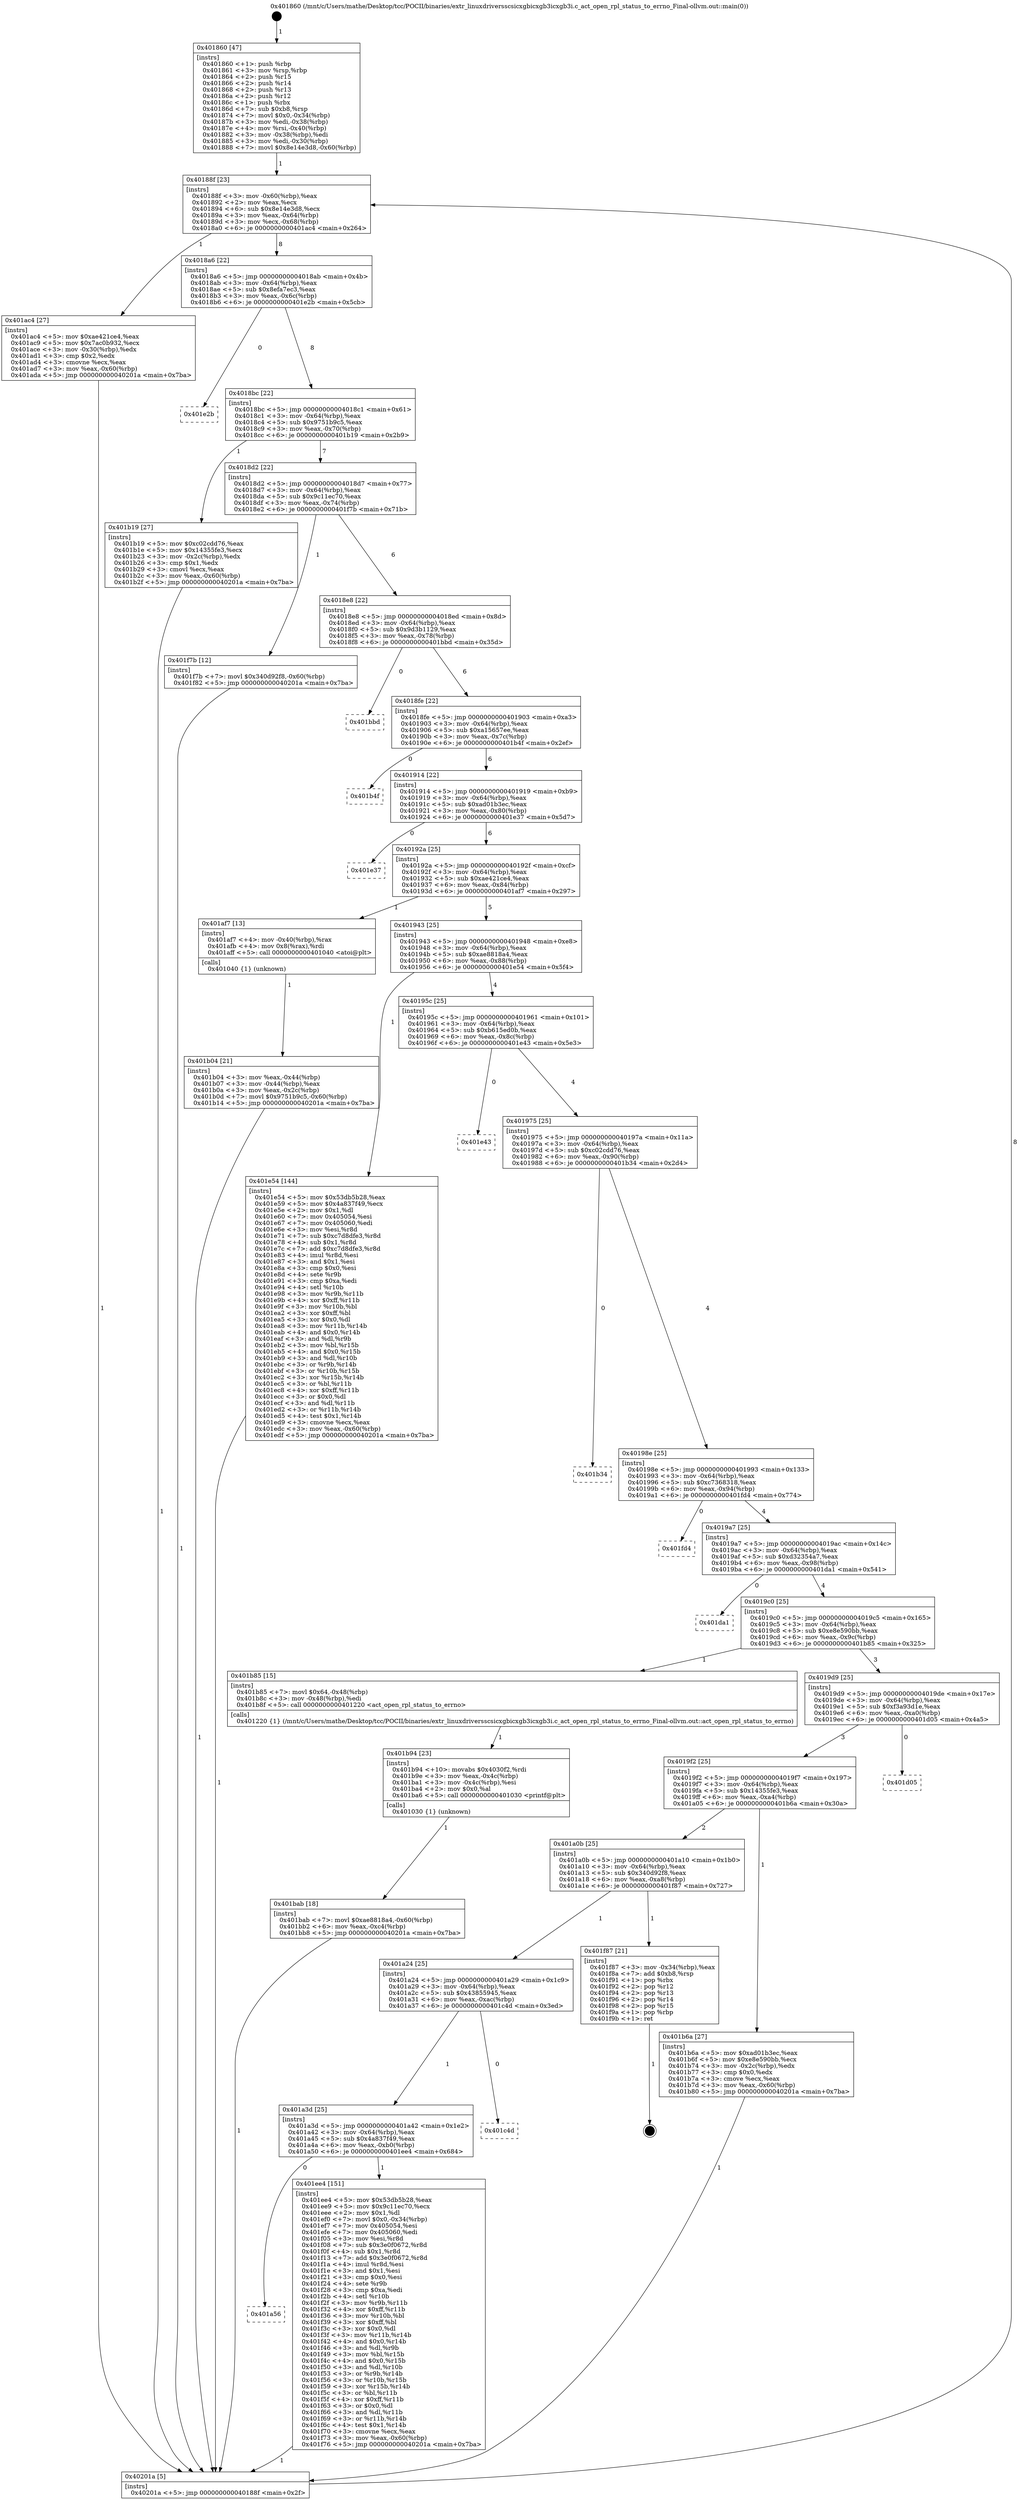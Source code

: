 digraph "0x401860" {
  label = "0x401860 (/mnt/c/Users/mathe/Desktop/tcc/POCII/binaries/extr_linuxdriversscsicxgbicxgb3icxgb3i.c_act_open_rpl_status_to_errno_Final-ollvm.out::main(0))"
  labelloc = "t"
  node[shape=record]

  Entry [label="",width=0.3,height=0.3,shape=circle,fillcolor=black,style=filled]
  "0x40188f" [label="{
     0x40188f [23]\l
     | [instrs]\l
     &nbsp;&nbsp;0x40188f \<+3\>: mov -0x60(%rbp),%eax\l
     &nbsp;&nbsp;0x401892 \<+2\>: mov %eax,%ecx\l
     &nbsp;&nbsp;0x401894 \<+6\>: sub $0x8e14e3d8,%ecx\l
     &nbsp;&nbsp;0x40189a \<+3\>: mov %eax,-0x64(%rbp)\l
     &nbsp;&nbsp;0x40189d \<+3\>: mov %ecx,-0x68(%rbp)\l
     &nbsp;&nbsp;0x4018a0 \<+6\>: je 0000000000401ac4 \<main+0x264\>\l
  }"]
  "0x401ac4" [label="{
     0x401ac4 [27]\l
     | [instrs]\l
     &nbsp;&nbsp;0x401ac4 \<+5\>: mov $0xae421ce4,%eax\l
     &nbsp;&nbsp;0x401ac9 \<+5\>: mov $0x7ac0b932,%ecx\l
     &nbsp;&nbsp;0x401ace \<+3\>: mov -0x30(%rbp),%edx\l
     &nbsp;&nbsp;0x401ad1 \<+3\>: cmp $0x2,%edx\l
     &nbsp;&nbsp;0x401ad4 \<+3\>: cmovne %ecx,%eax\l
     &nbsp;&nbsp;0x401ad7 \<+3\>: mov %eax,-0x60(%rbp)\l
     &nbsp;&nbsp;0x401ada \<+5\>: jmp 000000000040201a \<main+0x7ba\>\l
  }"]
  "0x4018a6" [label="{
     0x4018a6 [22]\l
     | [instrs]\l
     &nbsp;&nbsp;0x4018a6 \<+5\>: jmp 00000000004018ab \<main+0x4b\>\l
     &nbsp;&nbsp;0x4018ab \<+3\>: mov -0x64(%rbp),%eax\l
     &nbsp;&nbsp;0x4018ae \<+5\>: sub $0x8efa7ec3,%eax\l
     &nbsp;&nbsp;0x4018b3 \<+3\>: mov %eax,-0x6c(%rbp)\l
     &nbsp;&nbsp;0x4018b6 \<+6\>: je 0000000000401e2b \<main+0x5cb\>\l
  }"]
  "0x40201a" [label="{
     0x40201a [5]\l
     | [instrs]\l
     &nbsp;&nbsp;0x40201a \<+5\>: jmp 000000000040188f \<main+0x2f\>\l
  }"]
  "0x401860" [label="{
     0x401860 [47]\l
     | [instrs]\l
     &nbsp;&nbsp;0x401860 \<+1\>: push %rbp\l
     &nbsp;&nbsp;0x401861 \<+3\>: mov %rsp,%rbp\l
     &nbsp;&nbsp;0x401864 \<+2\>: push %r15\l
     &nbsp;&nbsp;0x401866 \<+2\>: push %r14\l
     &nbsp;&nbsp;0x401868 \<+2\>: push %r13\l
     &nbsp;&nbsp;0x40186a \<+2\>: push %r12\l
     &nbsp;&nbsp;0x40186c \<+1\>: push %rbx\l
     &nbsp;&nbsp;0x40186d \<+7\>: sub $0xb8,%rsp\l
     &nbsp;&nbsp;0x401874 \<+7\>: movl $0x0,-0x34(%rbp)\l
     &nbsp;&nbsp;0x40187b \<+3\>: mov %edi,-0x38(%rbp)\l
     &nbsp;&nbsp;0x40187e \<+4\>: mov %rsi,-0x40(%rbp)\l
     &nbsp;&nbsp;0x401882 \<+3\>: mov -0x38(%rbp),%edi\l
     &nbsp;&nbsp;0x401885 \<+3\>: mov %edi,-0x30(%rbp)\l
     &nbsp;&nbsp;0x401888 \<+7\>: movl $0x8e14e3d8,-0x60(%rbp)\l
  }"]
  Exit [label="",width=0.3,height=0.3,shape=circle,fillcolor=black,style=filled,peripheries=2]
  "0x401e2b" [label="{
     0x401e2b\l
  }", style=dashed]
  "0x4018bc" [label="{
     0x4018bc [22]\l
     | [instrs]\l
     &nbsp;&nbsp;0x4018bc \<+5\>: jmp 00000000004018c1 \<main+0x61\>\l
     &nbsp;&nbsp;0x4018c1 \<+3\>: mov -0x64(%rbp),%eax\l
     &nbsp;&nbsp;0x4018c4 \<+5\>: sub $0x9751b9c5,%eax\l
     &nbsp;&nbsp;0x4018c9 \<+3\>: mov %eax,-0x70(%rbp)\l
     &nbsp;&nbsp;0x4018cc \<+6\>: je 0000000000401b19 \<main+0x2b9\>\l
  }"]
  "0x401a56" [label="{
     0x401a56\l
  }", style=dashed]
  "0x401b19" [label="{
     0x401b19 [27]\l
     | [instrs]\l
     &nbsp;&nbsp;0x401b19 \<+5\>: mov $0xc02cdd76,%eax\l
     &nbsp;&nbsp;0x401b1e \<+5\>: mov $0x14355fe3,%ecx\l
     &nbsp;&nbsp;0x401b23 \<+3\>: mov -0x2c(%rbp),%edx\l
     &nbsp;&nbsp;0x401b26 \<+3\>: cmp $0x1,%edx\l
     &nbsp;&nbsp;0x401b29 \<+3\>: cmovl %ecx,%eax\l
     &nbsp;&nbsp;0x401b2c \<+3\>: mov %eax,-0x60(%rbp)\l
     &nbsp;&nbsp;0x401b2f \<+5\>: jmp 000000000040201a \<main+0x7ba\>\l
  }"]
  "0x4018d2" [label="{
     0x4018d2 [22]\l
     | [instrs]\l
     &nbsp;&nbsp;0x4018d2 \<+5\>: jmp 00000000004018d7 \<main+0x77\>\l
     &nbsp;&nbsp;0x4018d7 \<+3\>: mov -0x64(%rbp),%eax\l
     &nbsp;&nbsp;0x4018da \<+5\>: sub $0x9c11ec70,%eax\l
     &nbsp;&nbsp;0x4018df \<+3\>: mov %eax,-0x74(%rbp)\l
     &nbsp;&nbsp;0x4018e2 \<+6\>: je 0000000000401f7b \<main+0x71b\>\l
  }"]
  "0x401ee4" [label="{
     0x401ee4 [151]\l
     | [instrs]\l
     &nbsp;&nbsp;0x401ee4 \<+5\>: mov $0x53db5b28,%eax\l
     &nbsp;&nbsp;0x401ee9 \<+5\>: mov $0x9c11ec70,%ecx\l
     &nbsp;&nbsp;0x401eee \<+2\>: mov $0x1,%dl\l
     &nbsp;&nbsp;0x401ef0 \<+7\>: movl $0x0,-0x34(%rbp)\l
     &nbsp;&nbsp;0x401ef7 \<+7\>: mov 0x405054,%esi\l
     &nbsp;&nbsp;0x401efe \<+7\>: mov 0x405060,%edi\l
     &nbsp;&nbsp;0x401f05 \<+3\>: mov %esi,%r8d\l
     &nbsp;&nbsp;0x401f08 \<+7\>: sub $0x3e0f0672,%r8d\l
     &nbsp;&nbsp;0x401f0f \<+4\>: sub $0x1,%r8d\l
     &nbsp;&nbsp;0x401f13 \<+7\>: add $0x3e0f0672,%r8d\l
     &nbsp;&nbsp;0x401f1a \<+4\>: imul %r8d,%esi\l
     &nbsp;&nbsp;0x401f1e \<+3\>: and $0x1,%esi\l
     &nbsp;&nbsp;0x401f21 \<+3\>: cmp $0x0,%esi\l
     &nbsp;&nbsp;0x401f24 \<+4\>: sete %r9b\l
     &nbsp;&nbsp;0x401f28 \<+3\>: cmp $0xa,%edi\l
     &nbsp;&nbsp;0x401f2b \<+4\>: setl %r10b\l
     &nbsp;&nbsp;0x401f2f \<+3\>: mov %r9b,%r11b\l
     &nbsp;&nbsp;0x401f32 \<+4\>: xor $0xff,%r11b\l
     &nbsp;&nbsp;0x401f36 \<+3\>: mov %r10b,%bl\l
     &nbsp;&nbsp;0x401f39 \<+3\>: xor $0xff,%bl\l
     &nbsp;&nbsp;0x401f3c \<+3\>: xor $0x0,%dl\l
     &nbsp;&nbsp;0x401f3f \<+3\>: mov %r11b,%r14b\l
     &nbsp;&nbsp;0x401f42 \<+4\>: and $0x0,%r14b\l
     &nbsp;&nbsp;0x401f46 \<+3\>: and %dl,%r9b\l
     &nbsp;&nbsp;0x401f49 \<+3\>: mov %bl,%r15b\l
     &nbsp;&nbsp;0x401f4c \<+4\>: and $0x0,%r15b\l
     &nbsp;&nbsp;0x401f50 \<+3\>: and %dl,%r10b\l
     &nbsp;&nbsp;0x401f53 \<+3\>: or %r9b,%r14b\l
     &nbsp;&nbsp;0x401f56 \<+3\>: or %r10b,%r15b\l
     &nbsp;&nbsp;0x401f59 \<+3\>: xor %r15b,%r14b\l
     &nbsp;&nbsp;0x401f5c \<+3\>: or %bl,%r11b\l
     &nbsp;&nbsp;0x401f5f \<+4\>: xor $0xff,%r11b\l
     &nbsp;&nbsp;0x401f63 \<+3\>: or $0x0,%dl\l
     &nbsp;&nbsp;0x401f66 \<+3\>: and %dl,%r11b\l
     &nbsp;&nbsp;0x401f69 \<+3\>: or %r11b,%r14b\l
     &nbsp;&nbsp;0x401f6c \<+4\>: test $0x1,%r14b\l
     &nbsp;&nbsp;0x401f70 \<+3\>: cmovne %ecx,%eax\l
     &nbsp;&nbsp;0x401f73 \<+3\>: mov %eax,-0x60(%rbp)\l
     &nbsp;&nbsp;0x401f76 \<+5\>: jmp 000000000040201a \<main+0x7ba\>\l
  }"]
  "0x401f7b" [label="{
     0x401f7b [12]\l
     | [instrs]\l
     &nbsp;&nbsp;0x401f7b \<+7\>: movl $0x340d92f8,-0x60(%rbp)\l
     &nbsp;&nbsp;0x401f82 \<+5\>: jmp 000000000040201a \<main+0x7ba\>\l
  }"]
  "0x4018e8" [label="{
     0x4018e8 [22]\l
     | [instrs]\l
     &nbsp;&nbsp;0x4018e8 \<+5\>: jmp 00000000004018ed \<main+0x8d\>\l
     &nbsp;&nbsp;0x4018ed \<+3\>: mov -0x64(%rbp),%eax\l
     &nbsp;&nbsp;0x4018f0 \<+5\>: sub $0x9d3b1129,%eax\l
     &nbsp;&nbsp;0x4018f5 \<+3\>: mov %eax,-0x78(%rbp)\l
     &nbsp;&nbsp;0x4018f8 \<+6\>: je 0000000000401bbd \<main+0x35d\>\l
  }"]
  "0x401a3d" [label="{
     0x401a3d [25]\l
     | [instrs]\l
     &nbsp;&nbsp;0x401a3d \<+5\>: jmp 0000000000401a42 \<main+0x1e2\>\l
     &nbsp;&nbsp;0x401a42 \<+3\>: mov -0x64(%rbp),%eax\l
     &nbsp;&nbsp;0x401a45 \<+5\>: sub $0x4a837f49,%eax\l
     &nbsp;&nbsp;0x401a4a \<+6\>: mov %eax,-0xb0(%rbp)\l
     &nbsp;&nbsp;0x401a50 \<+6\>: je 0000000000401ee4 \<main+0x684\>\l
  }"]
  "0x401bbd" [label="{
     0x401bbd\l
  }", style=dashed]
  "0x4018fe" [label="{
     0x4018fe [22]\l
     | [instrs]\l
     &nbsp;&nbsp;0x4018fe \<+5\>: jmp 0000000000401903 \<main+0xa3\>\l
     &nbsp;&nbsp;0x401903 \<+3\>: mov -0x64(%rbp),%eax\l
     &nbsp;&nbsp;0x401906 \<+5\>: sub $0xa15657ee,%eax\l
     &nbsp;&nbsp;0x40190b \<+3\>: mov %eax,-0x7c(%rbp)\l
     &nbsp;&nbsp;0x40190e \<+6\>: je 0000000000401b4f \<main+0x2ef\>\l
  }"]
  "0x401c4d" [label="{
     0x401c4d\l
  }", style=dashed]
  "0x401b4f" [label="{
     0x401b4f\l
  }", style=dashed]
  "0x401914" [label="{
     0x401914 [22]\l
     | [instrs]\l
     &nbsp;&nbsp;0x401914 \<+5\>: jmp 0000000000401919 \<main+0xb9\>\l
     &nbsp;&nbsp;0x401919 \<+3\>: mov -0x64(%rbp),%eax\l
     &nbsp;&nbsp;0x40191c \<+5\>: sub $0xad01b3ec,%eax\l
     &nbsp;&nbsp;0x401921 \<+3\>: mov %eax,-0x80(%rbp)\l
     &nbsp;&nbsp;0x401924 \<+6\>: je 0000000000401e37 \<main+0x5d7\>\l
  }"]
  "0x401a24" [label="{
     0x401a24 [25]\l
     | [instrs]\l
     &nbsp;&nbsp;0x401a24 \<+5\>: jmp 0000000000401a29 \<main+0x1c9\>\l
     &nbsp;&nbsp;0x401a29 \<+3\>: mov -0x64(%rbp),%eax\l
     &nbsp;&nbsp;0x401a2c \<+5\>: sub $0x43855945,%eax\l
     &nbsp;&nbsp;0x401a31 \<+6\>: mov %eax,-0xac(%rbp)\l
     &nbsp;&nbsp;0x401a37 \<+6\>: je 0000000000401c4d \<main+0x3ed\>\l
  }"]
  "0x401e37" [label="{
     0x401e37\l
  }", style=dashed]
  "0x40192a" [label="{
     0x40192a [25]\l
     | [instrs]\l
     &nbsp;&nbsp;0x40192a \<+5\>: jmp 000000000040192f \<main+0xcf\>\l
     &nbsp;&nbsp;0x40192f \<+3\>: mov -0x64(%rbp),%eax\l
     &nbsp;&nbsp;0x401932 \<+5\>: sub $0xae421ce4,%eax\l
     &nbsp;&nbsp;0x401937 \<+6\>: mov %eax,-0x84(%rbp)\l
     &nbsp;&nbsp;0x40193d \<+6\>: je 0000000000401af7 \<main+0x297\>\l
  }"]
  "0x401f87" [label="{
     0x401f87 [21]\l
     | [instrs]\l
     &nbsp;&nbsp;0x401f87 \<+3\>: mov -0x34(%rbp),%eax\l
     &nbsp;&nbsp;0x401f8a \<+7\>: add $0xb8,%rsp\l
     &nbsp;&nbsp;0x401f91 \<+1\>: pop %rbx\l
     &nbsp;&nbsp;0x401f92 \<+2\>: pop %r12\l
     &nbsp;&nbsp;0x401f94 \<+2\>: pop %r13\l
     &nbsp;&nbsp;0x401f96 \<+2\>: pop %r14\l
     &nbsp;&nbsp;0x401f98 \<+2\>: pop %r15\l
     &nbsp;&nbsp;0x401f9a \<+1\>: pop %rbp\l
     &nbsp;&nbsp;0x401f9b \<+1\>: ret\l
  }"]
  "0x401af7" [label="{
     0x401af7 [13]\l
     | [instrs]\l
     &nbsp;&nbsp;0x401af7 \<+4\>: mov -0x40(%rbp),%rax\l
     &nbsp;&nbsp;0x401afb \<+4\>: mov 0x8(%rax),%rdi\l
     &nbsp;&nbsp;0x401aff \<+5\>: call 0000000000401040 \<atoi@plt\>\l
     | [calls]\l
     &nbsp;&nbsp;0x401040 \{1\} (unknown)\l
  }"]
  "0x401943" [label="{
     0x401943 [25]\l
     | [instrs]\l
     &nbsp;&nbsp;0x401943 \<+5\>: jmp 0000000000401948 \<main+0xe8\>\l
     &nbsp;&nbsp;0x401948 \<+3\>: mov -0x64(%rbp),%eax\l
     &nbsp;&nbsp;0x40194b \<+5\>: sub $0xae8818a4,%eax\l
     &nbsp;&nbsp;0x401950 \<+6\>: mov %eax,-0x88(%rbp)\l
     &nbsp;&nbsp;0x401956 \<+6\>: je 0000000000401e54 \<main+0x5f4\>\l
  }"]
  "0x401b04" [label="{
     0x401b04 [21]\l
     | [instrs]\l
     &nbsp;&nbsp;0x401b04 \<+3\>: mov %eax,-0x44(%rbp)\l
     &nbsp;&nbsp;0x401b07 \<+3\>: mov -0x44(%rbp),%eax\l
     &nbsp;&nbsp;0x401b0a \<+3\>: mov %eax,-0x2c(%rbp)\l
     &nbsp;&nbsp;0x401b0d \<+7\>: movl $0x9751b9c5,-0x60(%rbp)\l
     &nbsp;&nbsp;0x401b14 \<+5\>: jmp 000000000040201a \<main+0x7ba\>\l
  }"]
  "0x401bab" [label="{
     0x401bab [18]\l
     | [instrs]\l
     &nbsp;&nbsp;0x401bab \<+7\>: movl $0xae8818a4,-0x60(%rbp)\l
     &nbsp;&nbsp;0x401bb2 \<+6\>: mov %eax,-0xc4(%rbp)\l
     &nbsp;&nbsp;0x401bb8 \<+5\>: jmp 000000000040201a \<main+0x7ba\>\l
  }"]
  "0x401e54" [label="{
     0x401e54 [144]\l
     | [instrs]\l
     &nbsp;&nbsp;0x401e54 \<+5\>: mov $0x53db5b28,%eax\l
     &nbsp;&nbsp;0x401e59 \<+5\>: mov $0x4a837f49,%ecx\l
     &nbsp;&nbsp;0x401e5e \<+2\>: mov $0x1,%dl\l
     &nbsp;&nbsp;0x401e60 \<+7\>: mov 0x405054,%esi\l
     &nbsp;&nbsp;0x401e67 \<+7\>: mov 0x405060,%edi\l
     &nbsp;&nbsp;0x401e6e \<+3\>: mov %esi,%r8d\l
     &nbsp;&nbsp;0x401e71 \<+7\>: sub $0xc7d8dfe3,%r8d\l
     &nbsp;&nbsp;0x401e78 \<+4\>: sub $0x1,%r8d\l
     &nbsp;&nbsp;0x401e7c \<+7\>: add $0xc7d8dfe3,%r8d\l
     &nbsp;&nbsp;0x401e83 \<+4\>: imul %r8d,%esi\l
     &nbsp;&nbsp;0x401e87 \<+3\>: and $0x1,%esi\l
     &nbsp;&nbsp;0x401e8a \<+3\>: cmp $0x0,%esi\l
     &nbsp;&nbsp;0x401e8d \<+4\>: sete %r9b\l
     &nbsp;&nbsp;0x401e91 \<+3\>: cmp $0xa,%edi\l
     &nbsp;&nbsp;0x401e94 \<+4\>: setl %r10b\l
     &nbsp;&nbsp;0x401e98 \<+3\>: mov %r9b,%r11b\l
     &nbsp;&nbsp;0x401e9b \<+4\>: xor $0xff,%r11b\l
     &nbsp;&nbsp;0x401e9f \<+3\>: mov %r10b,%bl\l
     &nbsp;&nbsp;0x401ea2 \<+3\>: xor $0xff,%bl\l
     &nbsp;&nbsp;0x401ea5 \<+3\>: xor $0x0,%dl\l
     &nbsp;&nbsp;0x401ea8 \<+3\>: mov %r11b,%r14b\l
     &nbsp;&nbsp;0x401eab \<+4\>: and $0x0,%r14b\l
     &nbsp;&nbsp;0x401eaf \<+3\>: and %dl,%r9b\l
     &nbsp;&nbsp;0x401eb2 \<+3\>: mov %bl,%r15b\l
     &nbsp;&nbsp;0x401eb5 \<+4\>: and $0x0,%r15b\l
     &nbsp;&nbsp;0x401eb9 \<+3\>: and %dl,%r10b\l
     &nbsp;&nbsp;0x401ebc \<+3\>: or %r9b,%r14b\l
     &nbsp;&nbsp;0x401ebf \<+3\>: or %r10b,%r15b\l
     &nbsp;&nbsp;0x401ec2 \<+3\>: xor %r15b,%r14b\l
     &nbsp;&nbsp;0x401ec5 \<+3\>: or %bl,%r11b\l
     &nbsp;&nbsp;0x401ec8 \<+4\>: xor $0xff,%r11b\l
     &nbsp;&nbsp;0x401ecc \<+3\>: or $0x0,%dl\l
     &nbsp;&nbsp;0x401ecf \<+3\>: and %dl,%r11b\l
     &nbsp;&nbsp;0x401ed2 \<+3\>: or %r11b,%r14b\l
     &nbsp;&nbsp;0x401ed5 \<+4\>: test $0x1,%r14b\l
     &nbsp;&nbsp;0x401ed9 \<+3\>: cmovne %ecx,%eax\l
     &nbsp;&nbsp;0x401edc \<+3\>: mov %eax,-0x60(%rbp)\l
     &nbsp;&nbsp;0x401edf \<+5\>: jmp 000000000040201a \<main+0x7ba\>\l
  }"]
  "0x40195c" [label="{
     0x40195c [25]\l
     | [instrs]\l
     &nbsp;&nbsp;0x40195c \<+5\>: jmp 0000000000401961 \<main+0x101\>\l
     &nbsp;&nbsp;0x401961 \<+3\>: mov -0x64(%rbp),%eax\l
     &nbsp;&nbsp;0x401964 \<+5\>: sub $0xb615ed0b,%eax\l
     &nbsp;&nbsp;0x401969 \<+6\>: mov %eax,-0x8c(%rbp)\l
     &nbsp;&nbsp;0x40196f \<+6\>: je 0000000000401e43 \<main+0x5e3\>\l
  }"]
  "0x401b94" [label="{
     0x401b94 [23]\l
     | [instrs]\l
     &nbsp;&nbsp;0x401b94 \<+10\>: movabs $0x4030f2,%rdi\l
     &nbsp;&nbsp;0x401b9e \<+3\>: mov %eax,-0x4c(%rbp)\l
     &nbsp;&nbsp;0x401ba1 \<+3\>: mov -0x4c(%rbp),%esi\l
     &nbsp;&nbsp;0x401ba4 \<+2\>: mov $0x0,%al\l
     &nbsp;&nbsp;0x401ba6 \<+5\>: call 0000000000401030 \<printf@plt\>\l
     | [calls]\l
     &nbsp;&nbsp;0x401030 \{1\} (unknown)\l
  }"]
  "0x401e43" [label="{
     0x401e43\l
  }", style=dashed]
  "0x401975" [label="{
     0x401975 [25]\l
     | [instrs]\l
     &nbsp;&nbsp;0x401975 \<+5\>: jmp 000000000040197a \<main+0x11a\>\l
     &nbsp;&nbsp;0x40197a \<+3\>: mov -0x64(%rbp),%eax\l
     &nbsp;&nbsp;0x40197d \<+5\>: sub $0xc02cdd76,%eax\l
     &nbsp;&nbsp;0x401982 \<+6\>: mov %eax,-0x90(%rbp)\l
     &nbsp;&nbsp;0x401988 \<+6\>: je 0000000000401b34 \<main+0x2d4\>\l
  }"]
  "0x401a0b" [label="{
     0x401a0b [25]\l
     | [instrs]\l
     &nbsp;&nbsp;0x401a0b \<+5\>: jmp 0000000000401a10 \<main+0x1b0\>\l
     &nbsp;&nbsp;0x401a10 \<+3\>: mov -0x64(%rbp),%eax\l
     &nbsp;&nbsp;0x401a13 \<+5\>: sub $0x340d92f8,%eax\l
     &nbsp;&nbsp;0x401a18 \<+6\>: mov %eax,-0xa8(%rbp)\l
     &nbsp;&nbsp;0x401a1e \<+6\>: je 0000000000401f87 \<main+0x727\>\l
  }"]
  "0x401b34" [label="{
     0x401b34\l
  }", style=dashed]
  "0x40198e" [label="{
     0x40198e [25]\l
     | [instrs]\l
     &nbsp;&nbsp;0x40198e \<+5\>: jmp 0000000000401993 \<main+0x133\>\l
     &nbsp;&nbsp;0x401993 \<+3\>: mov -0x64(%rbp),%eax\l
     &nbsp;&nbsp;0x401996 \<+5\>: sub $0xc7368318,%eax\l
     &nbsp;&nbsp;0x40199b \<+6\>: mov %eax,-0x94(%rbp)\l
     &nbsp;&nbsp;0x4019a1 \<+6\>: je 0000000000401fd4 \<main+0x774\>\l
  }"]
  "0x401b6a" [label="{
     0x401b6a [27]\l
     | [instrs]\l
     &nbsp;&nbsp;0x401b6a \<+5\>: mov $0xad01b3ec,%eax\l
     &nbsp;&nbsp;0x401b6f \<+5\>: mov $0xe8e590bb,%ecx\l
     &nbsp;&nbsp;0x401b74 \<+3\>: mov -0x2c(%rbp),%edx\l
     &nbsp;&nbsp;0x401b77 \<+3\>: cmp $0x0,%edx\l
     &nbsp;&nbsp;0x401b7a \<+3\>: cmove %ecx,%eax\l
     &nbsp;&nbsp;0x401b7d \<+3\>: mov %eax,-0x60(%rbp)\l
     &nbsp;&nbsp;0x401b80 \<+5\>: jmp 000000000040201a \<main+0x7ba\>\l
  }"]
  "0x401fd4" [label="{
     0x401fd4\l
  }", style=dashed]
  "0x4019a7" [label="{
     0x4019a7 [25]\l
     | [instrs]\l
     &nbsp;&nbsp;0x4019a7 \<+5\>: jmp 00000000004019ac \<main+0x14c\>\l
     &nbsp;&nbsp;0x4019ac \<+3\>: mov -0x64(%rbp),%eax\l
     &nbsp;&nbsp;0x4019af \<+5\>: sub $0xd32354a7,%eax\l
     &nbsp;&nbsp;0x4019b4 \<+6\>: mov %eax,-0x98(%rbp)\l
     &nbsp;&nbsp;0x4019ba \<+6\>: je 0000000000401da1 \<main+0x541\>\l
  }"]
  "0x4019f2" [label="{
     0x4019f2 [25]\l
     | [instrs]\l
     &nbsp;&nbsp;0x4019f2 \<+5\>: jmp 00000000004019f7 \<main+0x197\>\l
     &nbsp;&nbsp;0x4019f7 \<+3\>: mov -0x64(%rbp),%eax\l
     &nbsp;&nbsp;0x4019fa \<+5\>: sub $0x14355fe3,%eax\l
     &nbsp;&nbsp;0x4019ff \<+6\>: mov %eax,-0xa4(%rbp)\l
     &nbsp;&nbsp;0x401a05 \<+6\>: je 0000000000401b6a \<main+0x30a\>\l
  }"]
  "0x401da1" [label="{
     0x401da1\l
  }", style=dashed]
  "0x4019c0" [label="{
     0x4019c0 [25]\l
     | [instrs]\l
     &nbsp;&nbsp;0x4019c0 \<+5\>: jmp 00000000004019c5 \<main+0x165\>\l
     &nbsp;&nbsp;0x4019c5 \<+3\>: mov -0x64(%rbp),%eax\l
     &nbsp;&nbsp;0x4019c8 \<+5\>: sub $0xe8e590bb,%eax\l
     &nbsp;&nbsp;0x4019cd \<+6\>: mov %eax,-0x9c(%rbp)\l
     &nbsp;&nbsp;0x4019d3 \<+6\>: je 0000000000401b85 \<main+0x325\>\l
  }"]
  "0x401d05" [label="{
     0x401d05\l
  }", style=dashed]
  "0x401b85" [label="{
     0x401b85 [15]\l
     | [instrs]\l
     &nbsp;&nbsp;0x401b85 \<+7\>: movl $0x64,-0x48(%rbp)\l
     &nbsp;&nbsp;0x401b8c \<+3\>: mov -0x48(%rbp),%edi\l
     &nbsp;&nbsp;0x401b8f \<+5\>: call 0000000000401220 \<act_open_rpl_status_to_errno\>\l
     | [calls]\l
     &nbsp;&nbsp;0x401220 \{1\} (/mnt/c/Users/mathe/Desktop/tcc/POCII/binaries/extr_linuxdriversscsicxgbicxgb3icxgb3i.c_act_open_rpl_status_to_errno_Final-ollvm.out::act_open_rpl_status_to_errno)\l
  }"]
  "0x4019d9" [label="{
     0x4019d9 [25]\l
     | [instrs]\l
     &nbsp;&nbsp;0x4019d9 \<+5\>: jmp 00000000004019de \<main+0x17e\>\l
     &nbsp;&nbsp;0x4019de \<+3\>: mov -0x64(%rbp),%eax\l
     &nbsp;&nbsp;0x4019e1 \<+5\>: sub $0xf3a93d1e,%eax\l
     &nbsp;&nbsp;0x4019e6 \<+6\>: mov %eax,-0xa0(%rbp)\l
     &nbsp;&nbsp;0x4019ec \<+6\>: je 0000000000401d05 \<main+0x4a5\>\l
  }"]
  Entry -> "0x401860" [label=" 1"]
  "0x40188f" -> "0x401ac4" [label=" 1"]
  "0x40188f" -> "0x4018a6" [label=" 8"]
  "0x401ac4" -> "0x40201a" [label=" 1"]
  "0x401860" -> "0x40188f" [label=" 1"]
  "0x40201a" -> "0x40188f" [label=" 8"]
  "0x401f87" -> Exit [label=" 1"]
  "0x4018a6" -> "0x401e2b" [label=" 0"]
  "0x4018a6" -> "0x4018bc" [label=" 8"]
  "0x401f7b" -> "0x40201a" [label=" 1"]
  "0x4018bc" -> "0x401b19" [label=" 1"]
  "0x4018bc" -> "0x4018d2" [label=" 7"]
  "0x401ee4" -> "0x40201a" [label=" 1"]
  "0x4018d2" -> "0x401f7b" [label=" 1"]
  "0x4018d2" -> "0x4018e8" [label=" 6"]
  "0x401a3d" -> "0x401a56" [label=" 0"]
  "0x4018e8" -> "0x401bbd" [label=" 0"]
  "0x4018e8" -> "0x4018fe" [label=" 6"]
  "0x401a3d" -> "0x401ee4" [label=" 1"]
  "0x4018fe" -> "0x401b4f" [label=" 0"]
  "0x4018fe" -> "0x401914" [label=" 6"]
  "0x401a24" -> "0x401a3d" [label=" 1"]
  "0x401914" -> "0x401e37" [label=" 0"]
  "0x401914" -> "0x40192a" [label=" 6"]
  "0x401a24" -> "0x401c4d" [label=" 0"]
  "0x40192a" -> "0x401af7" [label=" 1"]
  "0x40192a" -> "0x401943" [label=" 5"]
  "0x401af7" -> "0x401b04" [label=" 1"]
  "0x401b04" -> "0x40201a" [label=" 1"]
  "0x401b19" -> "0x40201a" [label=" 1"]
  "0x401a0b" -> "0x401a24" [label=" 1"]
  "0x401943" -> "0x401e54" [label=" 1"]
  "0x401943" -> "0x40195c" [label=" 4"]
  "0x401a0b" -> "0x401f87" [label=" 1"]
  "0x40195c" -> "0x401e43" [label=" 0"]
  "0x40195c" -> "0x401975" [label=" 4"]
  "0x401e54" -> "0x40201a" [label=" 1"]
  "0x401975" -> "0x401b34" [label=" 0"]
  "0x401975" -> "0x40198e" [label=" 4"]
  "0x401bab" -> "0x40201a" [label=" 1"]
  "0x40198e" -> "0x401fd4" [label=" 0"]
  "0x40198e" -> "0x4019a7" [label=" 4"]
  "0x401b94" -> "0x401bab" [label=" 1"]
  "0x4019a7" -> "0x401da1" [label=" 0"]
  "0x4019a7" -> "0x4019c0" [label=" 4"]
  "0x401b6a" -> "0x40201a" [label=" 1"]
  "0x4019c0" -> "0x401b85" [label=" 1"]
  "0x4019c0" -> "0x4019d9" [label=" 3"]
  "0x4019f2" -> "0x401a0b" [label=" 2"]
  "0x4019d9" -> "0x401d05" [label=" 0"]
  "0x4019d9" -> "0x4019f2" [label=" 3"]
  "0x401b85" -> "0x401b94" [label=" 1"]
  "0x4019f2" -> "0x401b6a" [label=" 1"]
}
